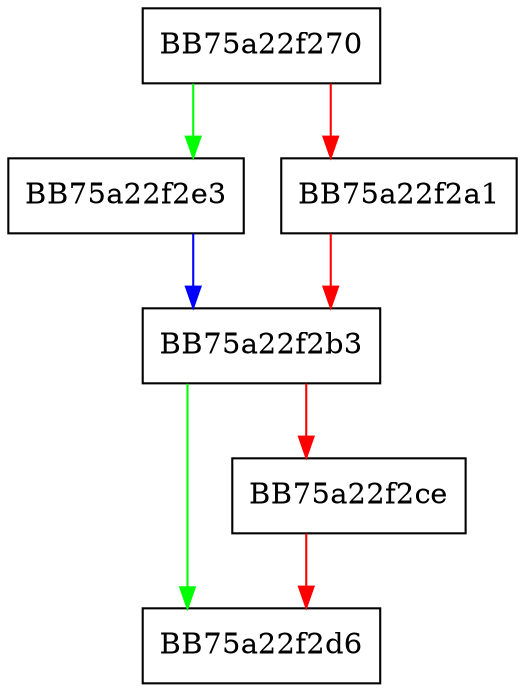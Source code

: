 digraph LoadObHardeningExclusionProcessListDbVar {
  node [shape="box"];
  graph [splines=ortho];
  BB75a22f270 -> BB75a22f2e3 [color="green"];
  BB75a22f270 -> BB75a22f2a1 [color="red"];
  BB75a22f2a1 -> BB75a22f2b3 [color="red"];
  BB75a22f2b3 -> BB75a22f2d6 [color="green"];
  BB75a22f2b3 -> BB75a22f2ce [color="red"];
  BB75a22f2ce -> BB75a22f2d6 [color="red"];
  BB75a22f2e3 -> BB75a22f2b3 [color="blue"];
}